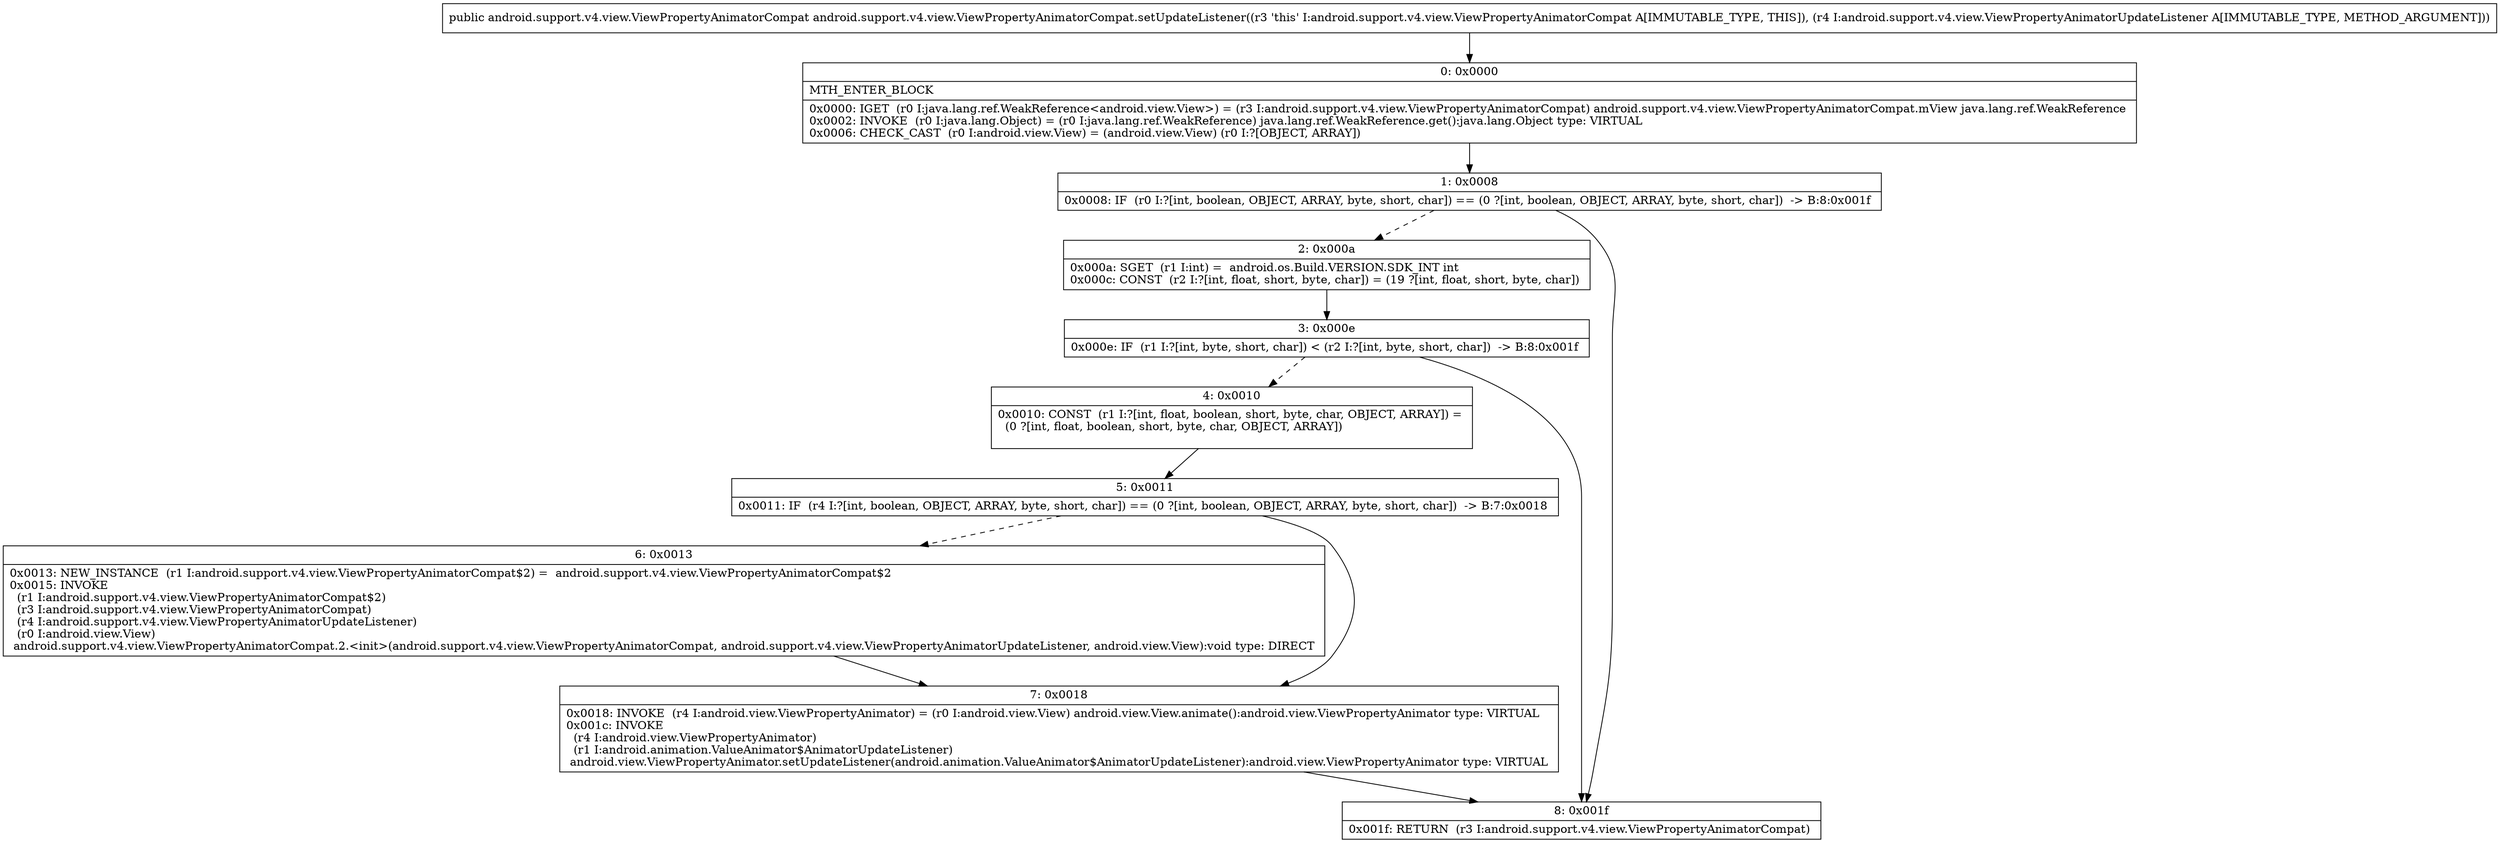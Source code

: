 digraph "CFG forandroid.support.v4.view.ViewPropertyAnimatorCompat.setUpdateListener(Landroid\/support\/v4\/view\/ViewPropertyAnimatorUpdateListener;)Landroid\/support\/v4\/view\/ViewPropertyAnimatorCompat;" {
Node_0 [shape=record,label="{0\:\ 0x0000|MTH_ENTER_BLOCK\l|0x0000: IGET  (r0 I:java.lang.ref.WeakReference\<android.view.View\>) = (r3 I:android.support.v4.view.ViewPropertyAnimatorCompat) android.support.v4.view.ViewPropertyAnimatorCompat.mView java.lang.ref.WeakReference \l0x0002: INVOKE  (r0 I:java.lang.Object) = (r0 I:java.lang.ref.WeakReference) java.lang.ref.WeakReference.get():java.lang.Object type: VIRTUAL \l0x0006: CHECK_CAST  (r0 I:android.view.View) = (android.view.View) (r0 I:?[OBJECT, ARRAY]) \l}"];
Node_1 [shape=record,label="{1\:\ 0x0008|0x0008: IF  (r0 I:?[int, boolean, OBJECT, ARRAY, byte, short, char]) == (0 ?[int, boolean, OBJECT, ARRAY, byte, short, char])  \-\> B:8:0x001f \l}"];
Node_2 [shape=record,label="{2\:\ 0x000a|0x000a: SGET  (r1 I:int) =  android.os.Build.VERSION.SDK_INT int \l0x000c: CONST  (r2 I:?[int, float, short, byte, char]) = (19 ?[int, float, short, byte, char]) \l}"];
Node_3 [shape=record,label="{3\:\ 0x000e|0x000e: IF  (r1 I:?[int, byte, short, char]) \< (r2 I:?[int, byte, short, char])  \-\> B:8:0x001f \l}"];
Node_4 [shape=record,label="{4\:\ 0x0010|0x0010: CONST  (r1 I:?[int, float, boolean, short, byte, char, OBJECT, ARRAY]) = \l  (0 ?[int, float, boolean, short, byte, char, OBJECT, ARRAY])\l \l}"];
Node_5 [shape=record,label="{5\:\ 0x0011|0x0011: IF  (r4 I:?[int, boolean, OBJECT, ARRAY, byte, short, char]) == (0 ?[int, boolean, OBJECT, ARRAY, byte, short, char])  \-\> B:7:0x0018 \l}"];
Node_6 [shape=record,label="{6\:\ 0x0013|0x0013: NEW_INSTANCE  (r1 I:android.support.v4.view.ViewPropertyAnimatorCompat$2) =  android.support.v4.view.ViewPropertyAnimatorCompat$2 \l0x0015: INVOKE  \l  (r1 I:android.support.v4.view.ViewPropertyAnimatorCompat$2)\l  (r3 I:android.support.v4.view.ViewPropertyAnimatorCompat)\l  (r4 I:android.support.v4.view.ViewPropertyAnimatorUpdateListener)\l  (r0 I:android.view.View)\l android.support.v4.view.ViewPropertyAnimatorCompat.2.\<init\>(android.support.v4.view.ViewPropertyAnimatorCompat, android.support.v4.view.ViewPropertyAnimatorUpdateListener, android.view.View):void type: DIRECT \l}"];
Node_7 [shape=record,label="{7\:\ 0x0018|0x0018: INVOKE  (r4 I:android.view.ViewPropertyAnimator) = (r0 I:android.view.View) android.view.View.animate():android.view.ViewPropertyAnimator type: VIRTUAL \l0x001c: INVOKE  \l  (r4 I:android.view.ViewPropertyAnimator)\l  (r1 I:android.animation.ValueAnimator$AnimatorUpdateListener)\l android.view.ViewPropertyAnimator.setUpdateListener(android.animation.ValueAnimator$AnimatorUpdateListener):android.view.ViewPropertyAnimator type: VIRTUAL \l}"];
Node_8 [shape=record,label="{8\:\ 0x001f|0x001f: RETURN  (r3 I:android.support.v4.view.ViewPropertyAnimatorCompat) \l}"];
MethodNode[shape=record,label="{public android.support.v4.view.ViewPropertyAnimatorCompat android.support.v4.view.ViewPropertyAnimatorCompat.setUpdateListener((r3 'this' I:android.support.v4.view.ViewPropertyAnimatorCompat A[IMMUTABLE_TYPE, THIS]), (r4 I:android.support.v4.view.ViewPropertyAnimatorUpdateListener A[IMMUTABLE_TYPE, METHOD_ARGUMENT])) }"];
MethodNode -> Node_0;
Node_0 -> Node_1;
Node_1 -> Node_2[style=dashed];
Node_1 -> Node_8;
Node_2 -> Node_3;
Node_3 -> Node_4[style=dashed];
Node_3 -> Node_8;
Node_4 -> Node_5;
Node_5 -> Node_6[style=dashed];
Node_5 -> Node_7;
Node_6 -> Node_7;
Node_7 -> Node_8;
}

